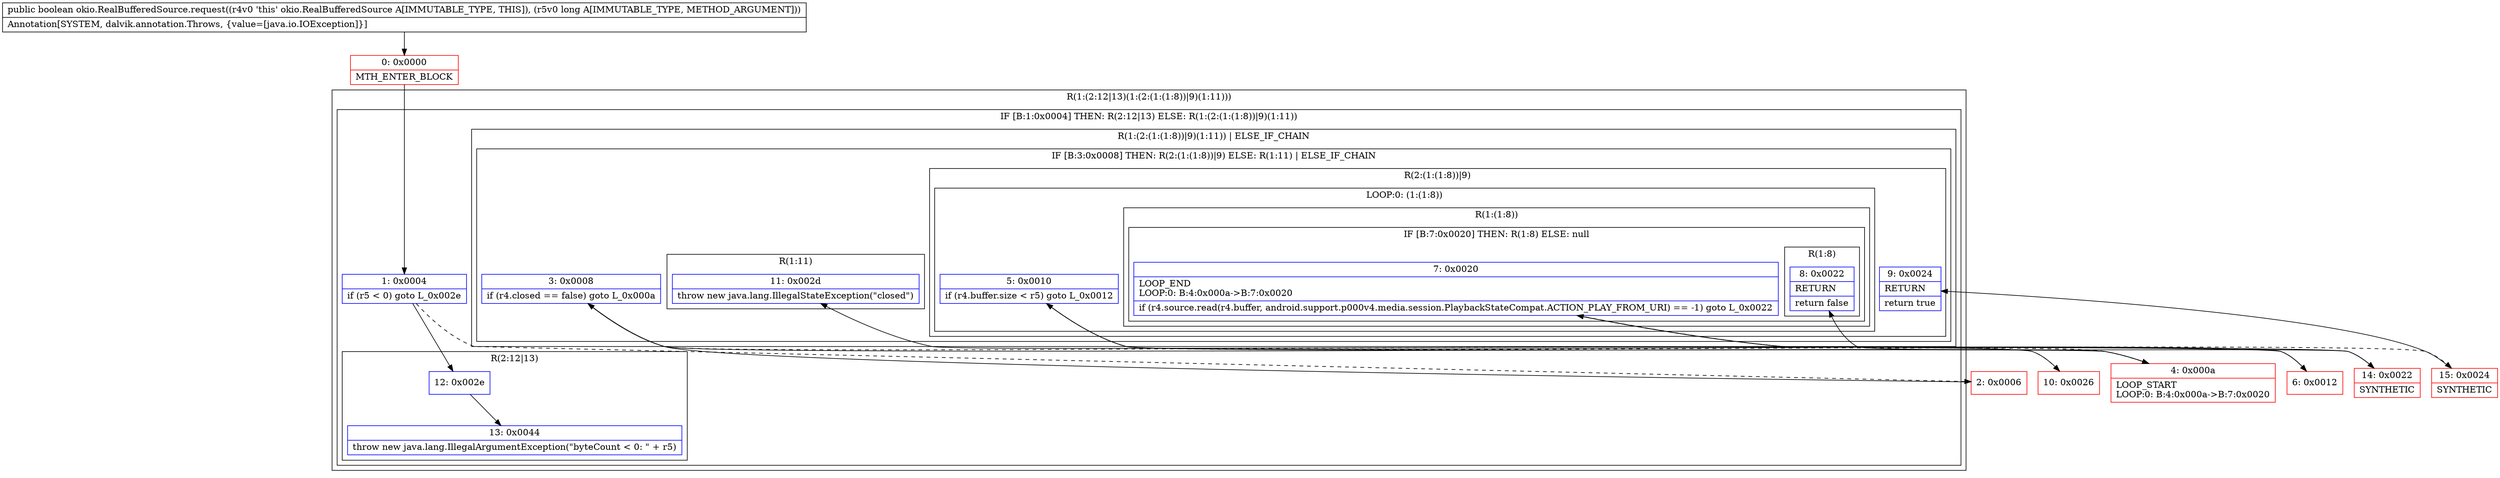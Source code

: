 digraph "CFG forokio.RealBufferedSource.request(J)Z" {
subgraph cluster_Region_2083779775 {
label = "R(1:(2:12|13)(1:(2:(1:(1:8))|9)(1:11)))";
node [shape=record,color=blue];
subgraph cluster_IfRegion_1463322121 {
label = "IF [B:1:0x0004] THEN: R(2:12|13) ELSE: R(1:(2:(1:(1:8))|9)(1:11))";
node [shape=record,color=blue];
Node_1 [shape=record,label="{1\:\ 0x0004|if (r5 \< 0) goto L_0x002e\l}"];
subgraph cluster_Region_388025799 {
label = "R(2:12|13)";
node [shape=record,color=blue];
Node_12 [shape=record,label="{12\:\ 0x002e}"];
Node_13 [shape=record,label="{13\:\ 0x0044|throw new java.lang.IllegalArgumentException(\"byteCount \< 0: \" + r5)\l}"];
}
subgraph cluster_Region_1733429890 {
label = "R(1:(2:(1:(1:8))|9)(1:11)) | ELSE_IF_CHAIN\l";
node [shape=record,color=blue];
subgraph cluster_IfRegion_78093531 {
label = "IF [B:3:0x0008] THEN: R(2:(1:(1:8))|9) ELSE: R(1:11) | ELSE_IF_CHAIN\l";
node [shape=record,color=blue];
Node_3 [shape=record,label="{3\:\ 0x0008|if (r4.closed == false) goto L_0x000a\l}"];
subgraph cluster_Region_398219912 {
label = "R(2:(1:(1:8))|9)";
node [shape=record,color=blue];
subgraph cluster_LoopRegion_107209549 {
label = "LOOP:0: (1:(1:8))";
node [shape=record,color=blue];
Node_5 [shape=record,label="{5\:\ 0x0010|if (r4.buffer.size \< r5) goto L_0x0012\l}"];
subgraph cluster_Region_1905454873 {
label = "R(1:(1:8))";
node [shape=record,color=blue];
subgraph cluster_IfRegion_1240196276 {
label = "IF [B:7:0x0020] THEN: R(1:8) ELSE: null";
node [shape=record,color=blue];
Node_7 [shape=record,label="{7\:\ 0x0020|LOOP_END\lLOOP:0: B:4:0x000a\-\>B:7:0x0020\l|if (r4.source.read(r4.buffer, android.support.p000v4.media.session.PlaybackStateCompat.ACTION_PLAY_FROM_URI) == \-1) goto L_0x0022\l}"];
subgraph cluster_Region_1014406939 {
label = "R(1:8)";
node [shape=record,color=blue];
Node_8 [shape=record,label="{8\:\ 0x0022|RETURN\l|return false\l}"];
}
}
}
}
Node_9 [shape=record,label="{9\:\ 0x0024|RETURN\l|return true\l}"];
}
subgraph cluster_Region_630618707 {
label = "R(1:11)";
node [shape=record,color=blue];
Node_11 [shape=record,label="{11\:\ 0x002d|throw new java.lang.IllegalStateException(\"closed\")\l}"];
}
}
}
}
}
Node_0 [shape=record,color=red,label="{0\:\ 0x0000|MTH_ENTER_BLOCK\l}"];
Node_2 [shape=record,color=red,label="{2\:\ 0x0006}"];
Node_4 [shape=record,color=red,label="{4\:\ 0x000a|LOOP_START\lLOOP:0: B:4:0x000a\-\>B:7:0x0020\l}"];
Node_6 [shape=record,color=red,label="{6\:\ 0x0012}"];
Node_10 [shape=record,color=red,label="{10\:\ 0x0026}"];
Node_14 [shape=record,color=red,label="{14\:\ 0x0022|SYNTHETIC\l}"];
Node_15 [shape=record,color=red,label="{15\:\ 0x0024|SYNTHETIC\l}"];
MethodNode[shape=record,label="{public boolean okio.RealBufferedSource.request((r4v0 'this' okio.RealBufferedSource A[IMMUTABLE_TYPE, THIS]), (r5v0 long A[IMMUTABLE_TYPE, METHOD_ARGUMENT]))  | Annotation[SYSTEM, dalvik.annotation.Throws, \{value=[java.io.IOException]\}]\l}"];
MethodNode -> Node_0;
Node_1 -> Node_2[style=dashed];
Node_1 -> Node_12;
Node_12 -> Node_13;
Node_3 -> Node_4;
Node_3 -> Node_10[style=dashed];
Node_5 -> Node_6;
Node_5 -> Node_15[style=dashed];
Node_7 -> Node_4[style=dashed];
Node_7 -> Node_14;
Node_0 -> Node_1;
Node_2 -> Node_3;
Node_4 -> Node_5;
Node_6 -> Node_7;
Node_10 -> Node_11;
Node_14 -> Node_8;
Node_15 -> Node_9;
}

